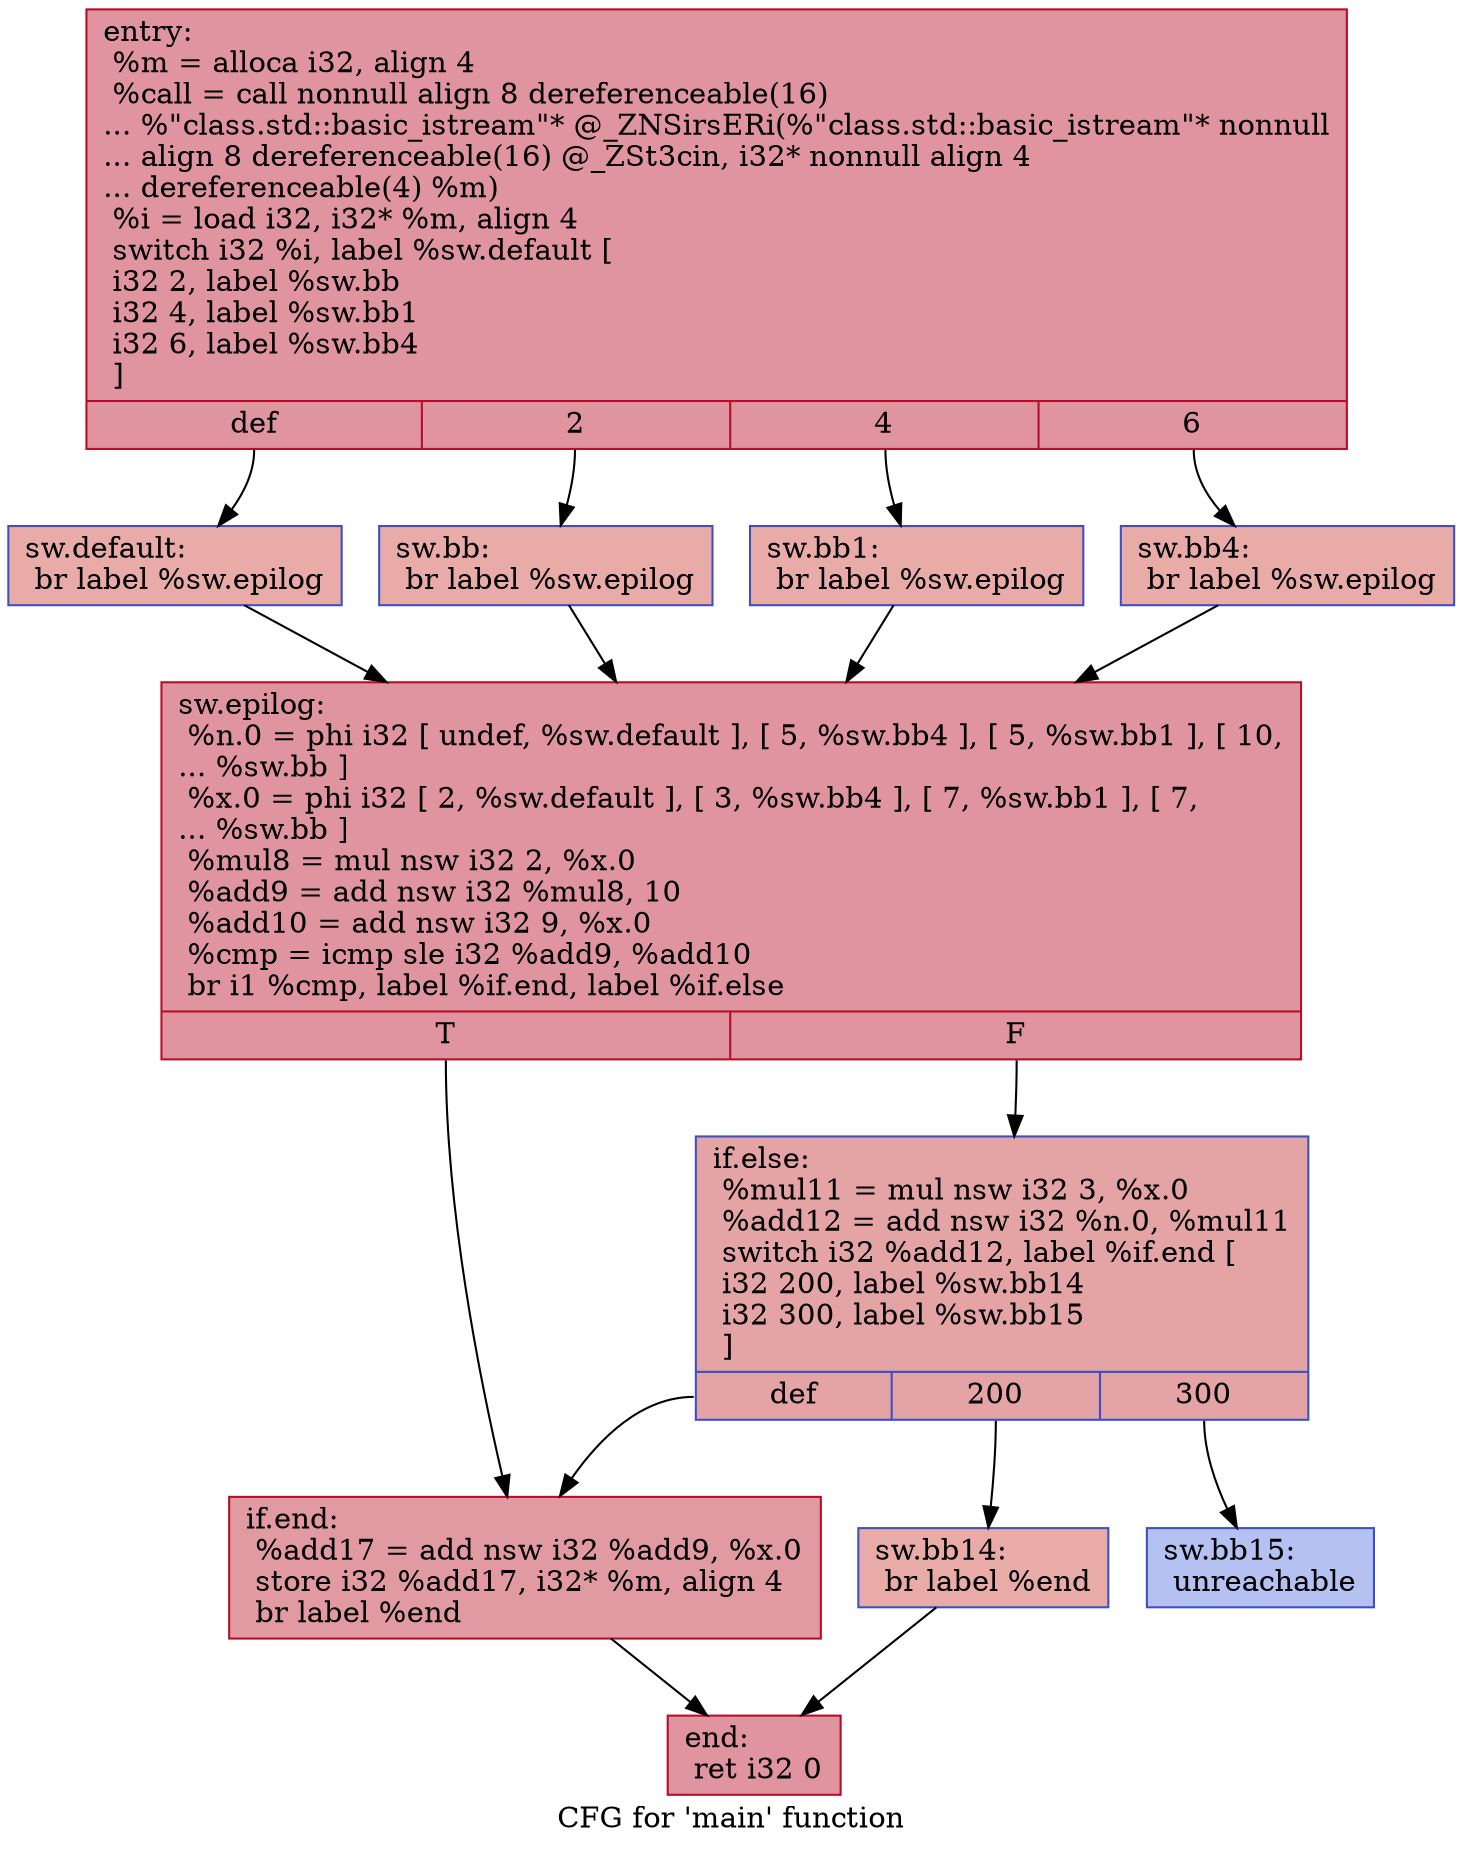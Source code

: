 digraph "CFG for 'main' function" {
	label="CFG for 'main' function";

	Node0x55b0f35d8e60 [shape=record,color="#b70d28ff", style=filled, fillcolor="#b70d2870",label="{entry:\l  %m = alloca i32, align 4\l  %call = call nonnull align 8 dereferenceable(16)\l... %\"class.std::basic_istream\"* @_ZNSirsERi(%\"class.std::basic_istream\"* nonnull\l... align 8 dereferenceable(16) @_ZSt3cin, i32* nonnull align 4\l... dereferenceable(4) %m)\l  %i = load i32, i32* %m, align 4\l  switch i32 %i, label %sw.default [\l    i32 2, label %sw.bb\l    i32 4, label %sw.bb1\l    i32 6, label %sw.bb4\l  ]\l|{<s0>def|<s1>2|<s2>4|<s3>6}}"];
	Node0x55b0f35d8e60:s0 -> Node0x55b0f35d92a0;
	Node0x55b0f35d8e60:s1 -> Node0x55b0f35d93b0;
	Node0x55b0f35d8e60:s2 -> Node0x55b0f35d94b0;
	Node0x55b0f35d8e60:s3 -> Node0x55b0f35d95b0;
	Node0x55b0f35d93b0 [shape=record,color="#3d50c3ff", style=filled, fillcolor="#cc403a70",label="{sw.bb:                                            \l  br label %sw.epilog\l}"];
	Node0x55b0f35d93b0 -> Node0x55b0f35d96d0;
	Node0x55b0f35d94b0 [shape=record,color="#3d50c3ff", style=filled, fillcolor="#cc403a70",label="{sw.bb1:                                           \l  br label %sw.epilog\l}"];
	Node0x55b0f35d94b0 -> Node0x55b0f35d96d0;
	Node0x55b0f35d95b0 [shape=record,color="#3d50c3ff", style=filled, fillcolor="#cc403a70",label="{sw.bb4:                                           \l  br label %sw.epilog\l}"];
	Node0x55b0f35d95b0 -> Node0x55b0f35d96d0;
	Node0x55b0f35d92a0 [shape=record,color="#3d50c3ff", style=filled, fillcolor="#cc403a70",label="{sw.default:                                       \l  br label %sw.epilog\l}"];
	Node0x55b0f35d92a0 -> Node0x55b0f35d96d0;
	Node0x55b0f35d96d0 [shape=record,color="#b70d28ff", style=filled, fillcolor="#b70d2870",label="{sw.epilog:                                        \l  %n.0 = phi i32 [ undef, %sw.default ], [ 5, %sw.bb4 ], [ 5, %sw.bb1 ], [ 10,\l... %sw.bb ]\l  %x.0 = phi i32 [ 2, %sw.default ], [ 3, %sw.bb4 ], [ 7, %sw.bb1 ], [ 7,\l... %sw.bb ]\l  %mul8 = mul nsw i32 2, %x.0\l  %add9 = add nsw i32 %mul8, 10\l  %add10 = add nsw i32 9, %x.0\l  %cmp = icmp sle i32 %add9, %add10\l  br i1 %cmp, label %if.end, label %if.else\l|{<s0>T|<s1>F}}"];
	Node0x55b0f35d96d0:s0 -> Node0x55b0f35da4d0;
	Node0x55b0f35d96d0:s1 -> Node0x55b0f35da540;
	Node0x55b0f35da540 [shape=record,color="#3d50c3ff", style=filled, fillcolor="#c32e3170",label="{if.else:                                          \l  %mul11 = mul nsw i32 3, %x.0\l  %add12 = add nsw i32 %n.0, %mul11\l  switch i32 %add12, label %if.end [\l    i32 200, label %sw.bb14\l    i32 300, label %sw.bb15\l  ]\l|{<s0>def|<s1>200|<s2>300}}"];
	Node0x55b0f35da540:s0 -> Node0x55b0f35da4d0;
	Node0x55b0f35da540:s1 -> Node0x55b0f35da7f0;
	Node0x55b0f35da540:s2 -> Node0x55b0f35da890;
	Node0x55b0f35da7f0 [shape=record,color="#3d50c3ff", style=filled, fillcolor="#cc403a70",label="{sw.bb14:                                          \l  br label %end\l}"];
	Node0x55b0f35da7f0 -> Node0x55b0f35daa20;
	Node0x55b0f35da890 [shape=record,color="#3d50c3ff", style=filled, fillcolor="#5572df70",label="{sw.bb15:                                          \l  unreachable\l}"];
	Node0x55b0f35da4d0 [shape=record,color="#b70d28ff", style=filled, fillcolor="#bb1b2c70",label="{if.end:                                           \l  %add17 = add nsw i32 %add9, %x.0\l  store i32 %add17, i32* %m, align 4\l  br label %end\l}"];
	Node0x55b0f35da4d0 -> Node0x55b0f35daa20;
	Node0x55b0f35daa20 [shape=record,color="#b70d28ff", style=filled, fillcolor="#b70d2870",label="{end:                                              \l  ret i32 0\l}"];
}
